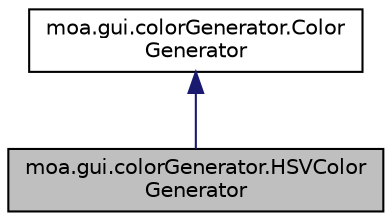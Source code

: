 digraph "moa.gui.colorGenerator.HSVColorGenerator"
{
 // LATEX_PDF_SIZE
  edge [fontname="Helvetica",fontsize="10",labelfontname="Helvetica",labelfontsize="10"];
  node [fontname="Helvetica",fontsize="10",shape=record];
  Node1 [label="moa.gui.colorGenerator.HSVColor\lGenerator",height=0.2,width=0.4,color="black", fillcolor="grey75", style="filled", fontcolor="black",tooltip=" "];
  Node2 -> Node1 [dir="back",color="midnightblue",fontsize="10",style="solid",fontname="Helvetica"];
  Node2 [label="moa.gui.colorGenerator.Color\lGenerator",height=0.2,width=0.4,color="black", fillcolor="white", style="filled",URL="$interfacemoa_1_1gui_1_1color_generator_1_1_color_generator.html",tooltip=" "];
}
